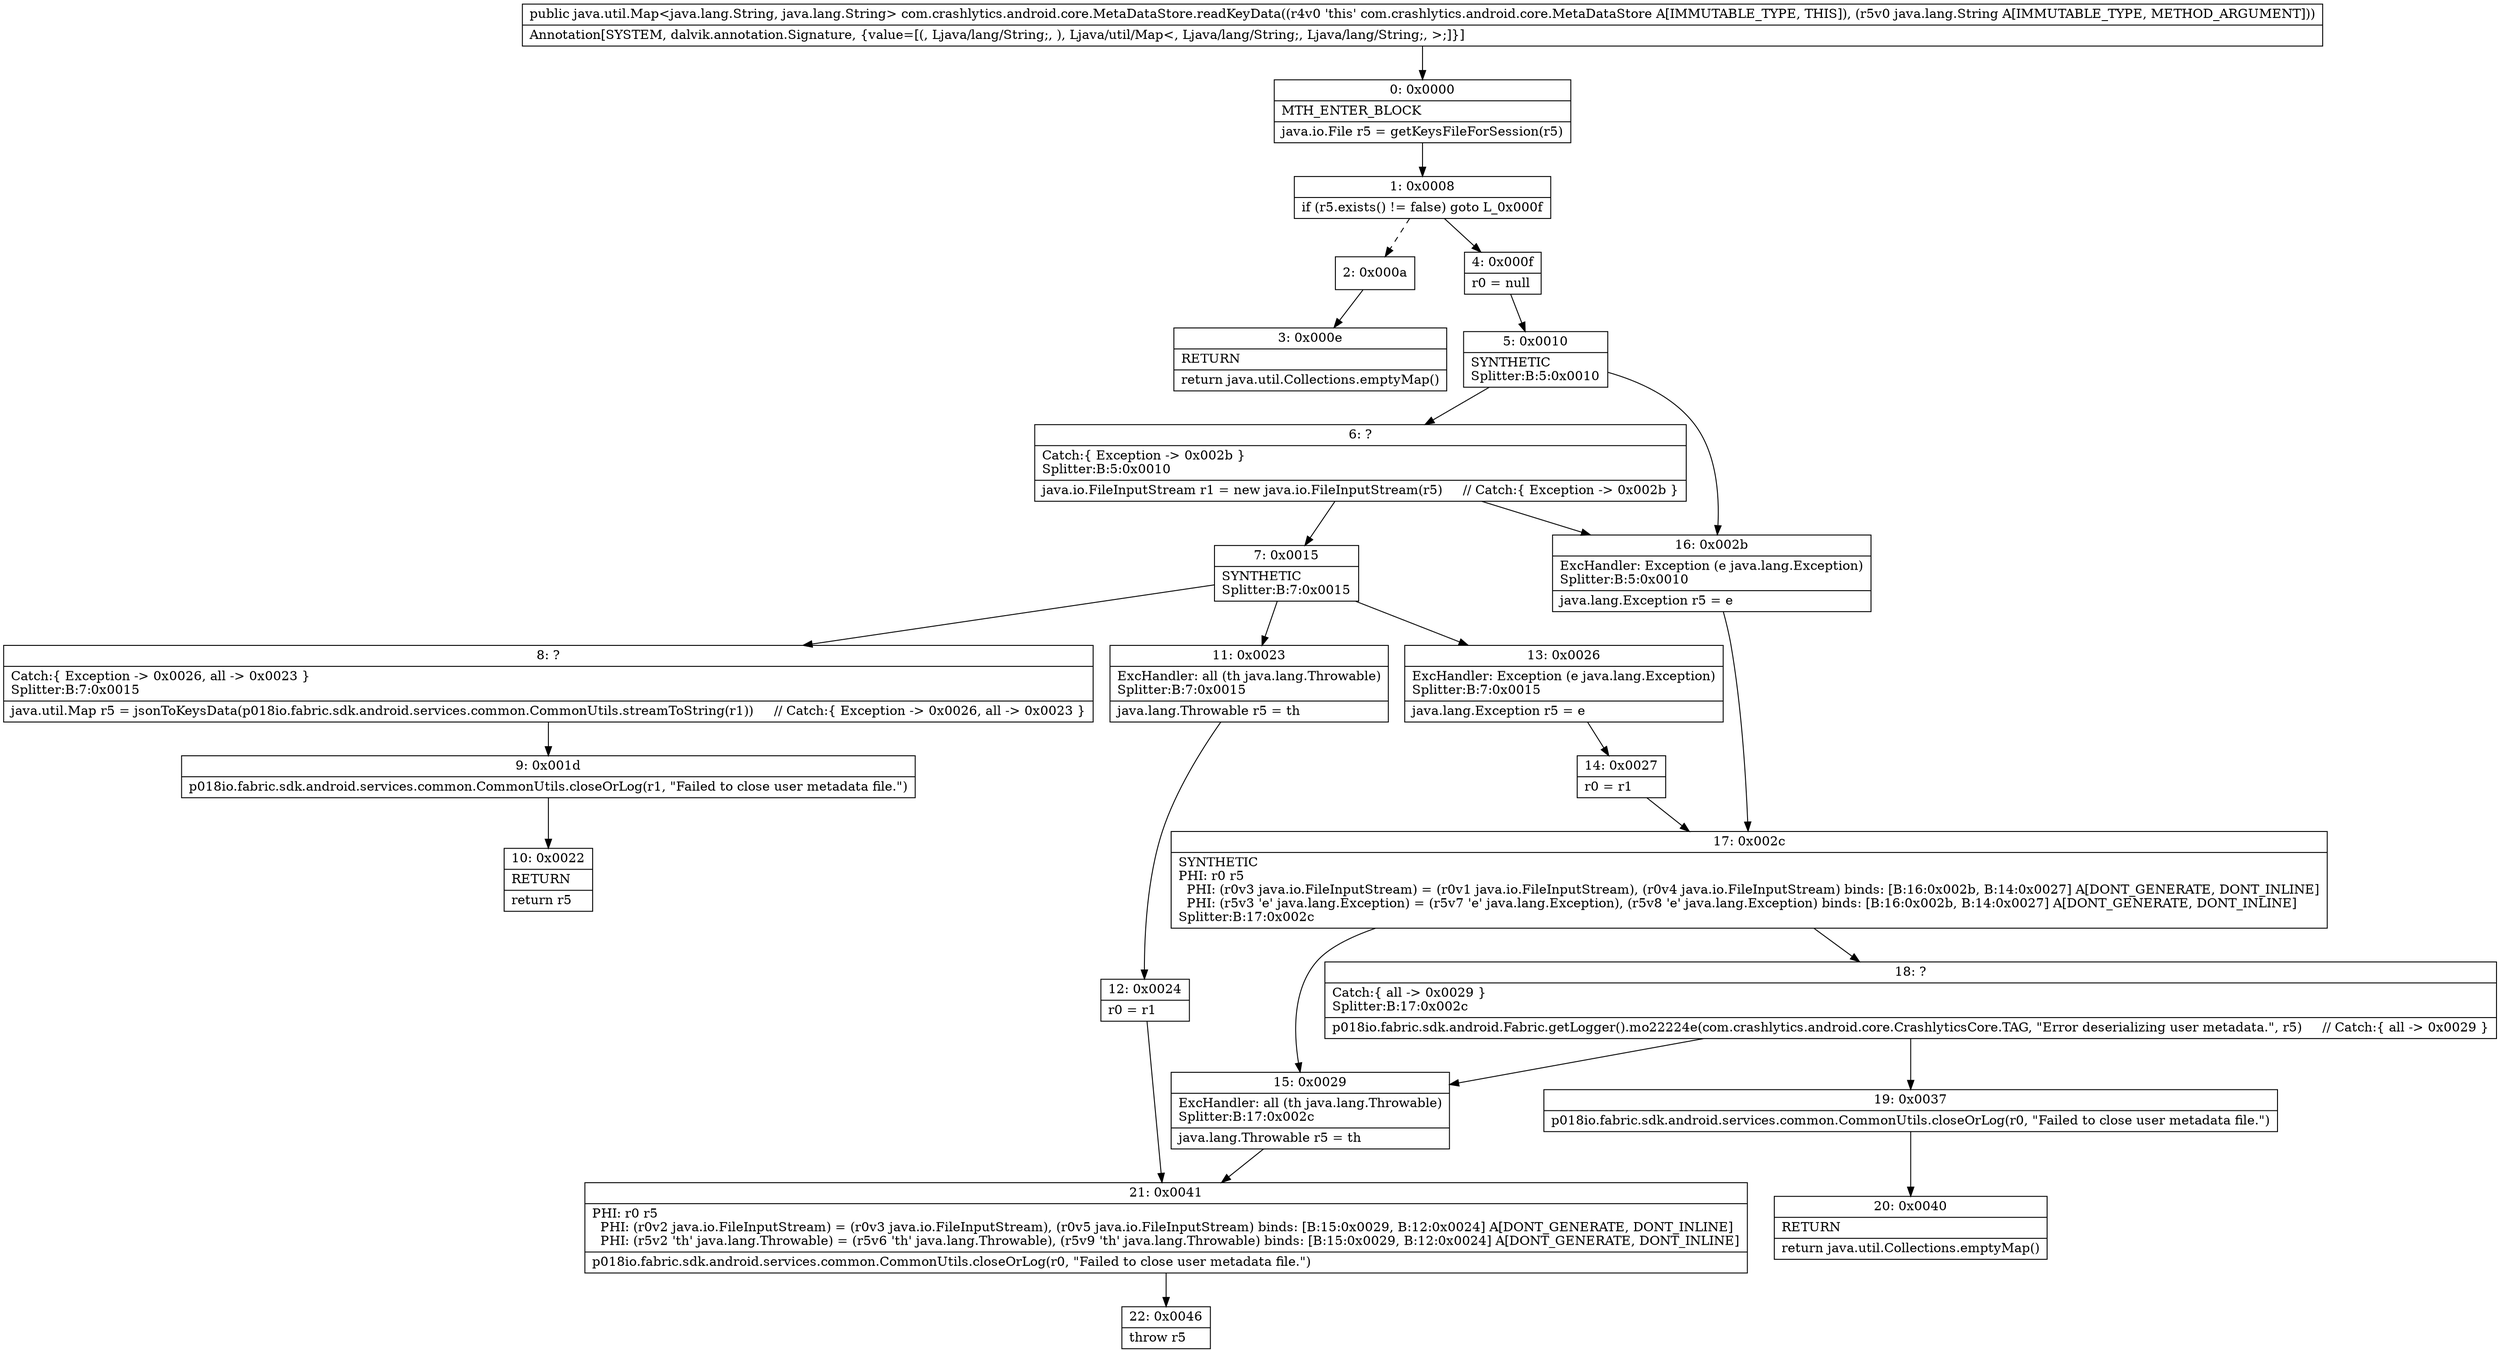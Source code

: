 digraph "CFG forcom.crashlytics.android.core.MetaDataStore.readKeyData(Ljava\/lang\/String;)Ljava\/util\/Map;" {
Node_0 [shape=record,label="{0\:\ 0x0000|MTH_ENTER_BLOCK\l|java.io.File r5 = getKeysFileForSession(r5)\l}"];
Node_1 [shape=record,label="{1\:\ 0x0008|if (r5.exists() != false) goto L_0x000f\l}"];
Node_2 [shape=record,label="{2\:\ 0x000a}"];
Node_3 [shape=record,label="{3\:\ 0x000e|RETURN\l|return java.util.Collections.emptyMap()\l}"];
Node_4 [shape=record,label="{4\:\ 0x000f|r0 = null\l}"];
Node_5 [shape=record,label="{5\:\ 0x0010|SYNTHETIC\lSplitter:B:5:0x0010\l}"];
Node_6 [shape=record,label="{6\:\ ?|Catch:\{ Exception \-\> 0x002b \}\lSplitter:B:5:0x0010\l|java.io.FileInputStream r1 = new java.io.FileInputStream(r5)     \/\/ Catch:\{ Exception \-\> 0x002b \}\l}"];
Node_7 [shape=record,label="{7\:\ 0x0015|SYNTHETIC\lSplitter:B:7:0x0015\l}"];
Node_8 [shape=record,label="{8\:\ ?|Catch:\{ Exception \-\> 0x0026, all \-\> 0x0023 \}\lSplitter:B:7:0x0015\l|java.util.Map r5 = jsonToKeysData(p018io.fabric.sdk.android.services.common.CommonUtils.streamToString(r1))     \/\/ Catch:\{ Exception \-\> 0x0026, all \-\> 0x0023 \}\l}"];
Node_9 [shape=record,label="{9\:\ 0x001d|p018io.fabric.sdk.android.services.common.CommonUtils.closeOrLog(r1, \"Failed to close user metadata file.\")\l}"];
Node_10 [shape=record,label="{10\:\ 0x0022|RETURN\l|return r5\l}"];
Node_11 [shape=record,label="{11\:\ 0x0023|ExcHandler: all (th java.lang.Throwable)\lSplitter:B:7:0x0015\l|java.lang.Throwable r5 = th\l}"];
Node_12 [shape=record,label="{12\:\ 0x0024|r0 = r1\l}"];
Node_13 [shape=record,label="{13\:\ 0x0026|ExcHandler: Exception (e java.lang.Exception)\lSplitter:B:7:0x0015\l|java.lang.Exception r5 = e\l}"];
Node_14 [shape=record,label="{14\:\ 0x0027|r0 = r1\l}"];
Node_15 [shape=record,label="{15\:\ 0x0029|ExcHandler: all (th java.lang.Throwable)\lSplitter:B:17:0x002c\l|java.lang.Throwable r5 = th\l}"];
Node_16 [shape=record,label="{16\:\ 0x002b|ExcHandler: Exception (e java.lang.Exception)\lSplitter:B:5:0x0010\l|java.lang.Exception r5 = e\l}"];
Node_17 [shape=record,label="{17\:\ 0x002c|SYNTHETIC\lPHI: r0 r5 \l  PHI: (r0v3 java.io.FileInputStream) = (r0v1 java.io.FileInputStream), (r0v4 java.io.FileInputStream) binds: [B:16:0x002b, B:14:0x0027] A[DONT_GENERATE, DONT_INLINE]\l  PHI: (r5v3 'e' java.lang.Exception) = (r5v7 'e' java.lang.Exception), (r5v8 'e' java.lang.Exception) binds: [B:16:0x002b, B:14:0x0027] A[DONT_GENERATE, DONT_INLINE]\lSplitter:B:17:0x002c\l}"];
Node_18 [shape=record,label="{18\:\ ?|Catch:\{ all \-\> 0x0029 \}\lSplitter:B:17:0x002c\l|p018io.fabric.sdk.android.Fabric.getLogger().mo22224e(com.crashlytics.android.core.CrashlyticsCore.TAG, \"Error deserializing user metadata.\", r5)     \/\/ Catch:\{ all \-\> 0x0029 \}\l}"];
Node_19 [shape=record,label="{19\:\ 0x0037|p018io.fabric.sdk.android.services.common.CommonUtils.closeOrLog(r0, \"Failed to close user metadata file.\")\l}"];
Node_20 [shape=record,label="{20\:\ 0x0040|RETURN\l|return java.util.Collections.emptyMap()\l}"];
Node_21 [shape=record,label="{21\:\ 0x0041|PHI: r0 r5 \l  PHI: (r0v2 java.io.FileInputStream) = (r0v3 java.io.FileInputStream), (r0v5 java.io.FileInputStream) binds: [B:15:0x0029, B:12:0x0024] A[DONT_GENERATE, DONT_INLINE]\l  PHI: (r5v2 'th' java.lang.Throwable) = (r5v6 'th' java.lang.Throwable), (r5v9 'th' java.lang.Throwable) binds: [B:15:0x0029, B:12:0x0024] A[DONT_GENERATE, DONT_INLINE]\l|p018io.fabric.sdk.android.services.common.CommonUtils.closeOrLog(r0, \"Failed to close user metadata file.\")\l}"];
Node_22 [shape=record,label="{22\:\ 0x0046|throw r5\l}"];
MethodNode[shape=record,label="{public java.util.Map\<java.lang.String, java.lang.String\> com.crashlytics.android.core.MetaDataStore.readKeyData((r4v0 'this' com.crashlytics.android.core.MetaDataStore A[IMMUTABLE_TYPE, THIS]), (r5v0 java.lang.String A[IMMUTABLE_TYPE, METHOD_ARGUMENT]))  | Annotation[SYSTEM, dalvik.annotation.Signature, \{value=[(, Ljava\/lang\/String;, ), Ljava\/util\/Map\<, Ljava\/lang\/String;, Ljava\/lang\/String;, \>;]\}]\l}"];
MethodNode -> Node_0;
Node_0 -> Node_1;
Node_1 -> Node_2[style=dashed];
Node_1 -> Node_4;
Node_2 -> Node_3;
Node_4 -> Node_5;
Node_5 -> Node_6;
Node_5 -> Node_16;
Node_6 -> Node_7;
Node_6 -> Node_16;
Node_7 -> Node_8;
Node_7 -> Node_13;
Node_7 -> Node_11;
Node_8 -> Node_9;
Node_9 -> Node_10;
Node_11 -> Node_12;
Node_12 -> Node_21;
Node_13 -> Node_14;
Node_14 -> Node_17;
Node_15 -> Node_21;
Node_16 -> Node_17;
Node_17 -> Node_18;
Node_17 -> Node_15;
Node_18 -> Node_19;
Node_18 -> Node_15;
Node_19 -> Node_20;
Node_21 -> Node_22;
}

